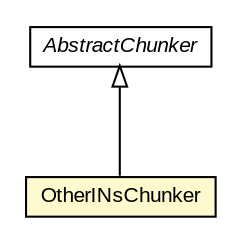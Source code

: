 #!/usr/local/bin/dot
#
# Class diagram 
# Generated by UMLGraph version R5_6-24-gf6e263 (http://www.umlgraph.org/)
#

digraph G {
	edge [fontname="arial",fontsize=10,labelfontname="arial",labelfontsize=10];
	node [fontname="arial",fontsize=10,shape=plaintext];
	nodesep=0.25;
	ranksep=0.5;
	// edu.arizona.biosemantics.semanticmarkup.ling.chunk.AbstractChunker
	c109693 [label=<<table title="edu.arizona.biosemantics.semanticmarkup.ling.chunk.AbstractChunker" border="0" cellborder="1" cellspacing="0" cellpadding="2" port="p" href="../../AbstractChunker.html">
		<tr><td><table border="0" cellspacing="0" cellpadding="1">
<tr><td align="center" balign="center"><font face="arial italic"> AbstractChunker </font></td></tr>
		</table></td></tr>
		</table>>, URL="../../AbstractChunker.html", fontname="arial", fontcolor="black", fontsize=10.0];
	// edu.arizona.biosemantics.semanticmarkup.ling.chunk.lib.chunker.OtherINsChunker
	c109708 [label=<<table title="edu.arizona.biosemantics.semanticmarkup.ling.chunk.lib.chunker.OtherINsChunker" border="0" cellborder="1" cellspacing="0" cellpadding="2" port="p" bgcolor="lemonChiffon" href="./OtherINsChunker.html">
		<tr><td><table border="0" cellspacing="0" cellpadding="1">
<tr><td align="center" balign="center"> OtherINsChunker </td></tr>
		</table></td></tr>
		</table>>, URL="./OtherINsChunker.html", fontname="arial", fontcolor="black", fontsize=10.0];
	//edu.arizona.biosemantics.semanticmarkup.ling.chunk.lib.chunker.OtherINsChunker extends edu.arizona.biosemantics.semanticmarkup.ling.chunk.AbstractChunker
	c109693:p -> c109708:p [dir=back,arrowtail=empty];
}

